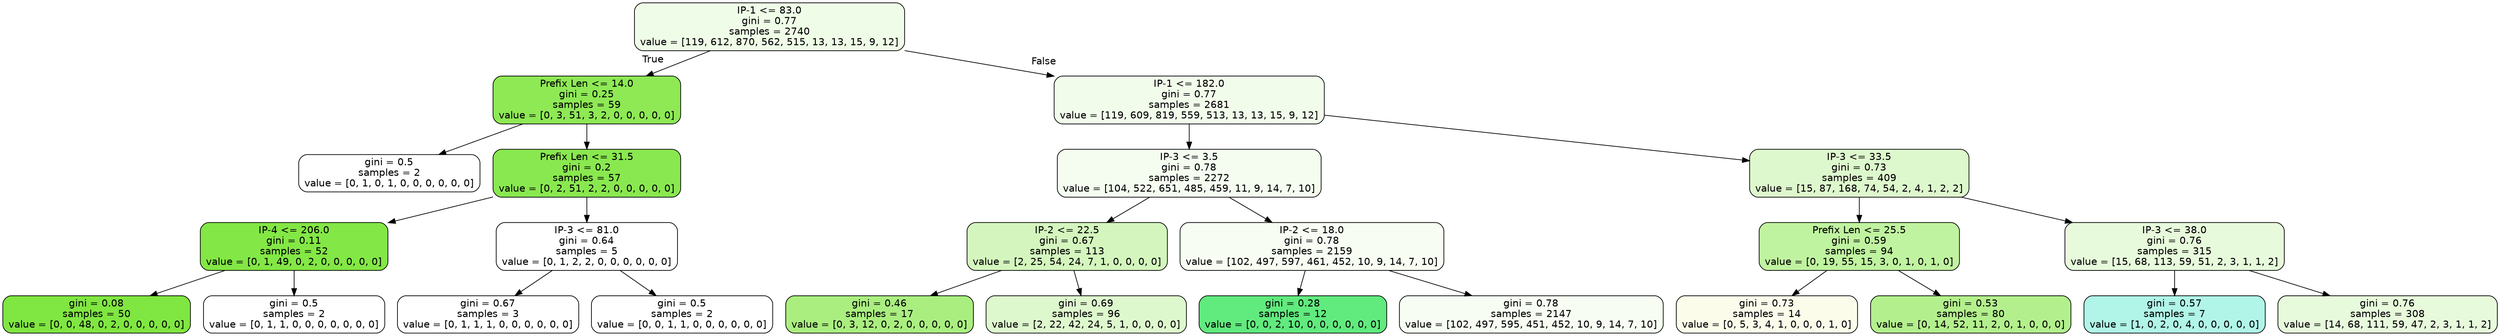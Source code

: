 digraph Tree {
node [shape=box, style="filled, rounded", color="black", fontname=helvetica] ;
edge [fontname=helvetica] ;
0 [label="IP-1 <= 83.0\ngini = 0.77\nsamples = 2740\nvalue = [119, 612, 870, 562, 515, 13, 13, 15, 9, 12]", fillcolor="#effce7"] ;
1 [label="Prefix Len <= 14.0\ngini = 0.25\nsamples = 59\nvalue = [0, 3, 51, 3, 2, 0, 0, 0, 0, 0]", fillcolor="#8ee955"] ;
0 -> 1 [labeldistance=2.5, labelangle=45, headlabel="True"] ;
2 [label="gini = 0.5\nsamples = 2\nvalue = [0, 1, 0, 1, 0, 0, 0, 0, 0, 0]", fillcolor="#ffffff"] ;
1 -> 2 ;
3 [label="Prefix Len <= 31.5\ngini = 0.2\nsamples = 57\nvalue = [0, 2, 51, 2, 2, 0, 0, 0, 0, 0]", fillcolor="#89e84f"] ;
1 -> 3 ;
4 [label="IP-4 <= 206.0\ngini = 0.11\nsamples = 52\nvalue = [0, 1, 49, 0, 2, 0, 0, 0, 0, 0]", fillcolor="#83e745"] ;
3 -> 4 ;
5 [label="gini = 0.08\nsamples = 50\nvalue = [0, 0, 48, 0, 2, 0, 0, 0, 0, 0]", fillcolor="#80e641"] ;
4 -> 5 ;
6 [label="gini = 0.5\nsamples = 2\nvalue = [0, 1, 1, 0, 0, 0, 0, 0, 0, 0]", fillcolor="#ffffff"] ;
4 -> 6 ;
7 [label="IP-3 <= 81.0\ngini = 0.64\nsamples = 5\nvalue = [0, 1, 2, 2, 0, 0, 0, 0, 0, 0]", fillcolor="#ffffff"] ;
3 -> 7 ;
8 [label="gini = 0.67\nsamples = 3\nvalue = [0, 1, 1, 1, 0, 0, 0, 0, 0, 0]", fillcolor="#ffffff"] ;
7 -> 8 ;
9 [label="gini = 0.5\nsamples = 2\nvalue = [0, 0, 1, 1, 0, 0, 0, 0, 0, 0]", fillcolor="#ffffff"] ;
7 -> 9 ;
10 [label="IP-1 <= 182.0\ngini = 0.77\nsamples = 2681\nvalue = [119, 609, 819, 559, 513, 13, 13, 15, 9, 12]", fillcolor="#f2fceb"] ;
0 -> 10 [labeldistance=2.5, labelangle=-45, headlabel="False"] ;
11 [label="IP-3 <= 3.5\ngini = 0.78\nsamples = 2272\nvalue = [104, 522, 651, 485, 459, 11, 9, 14, 7, 10]", fillcolor="#f5fdf0"] ;
10 -> 11 ;
12 [label="IP-2 <= 22.5\ngini = 0.67\nsamples = 113\nvalue = [2, 25, 54, 24, 7, 1, 0, 0, 0, 0]", fillcolor="#d4f6be"] ;
11 -> 12 ;
13 [label="gini = 0.46\nsamples = 17\nvalue = [0, 3, 12, 0, 2, 0, 0, 0, 0, 0]", fillcolor="#aaee80"] ;
12 -> 13 ;
14 [label="gini = 0.69\nsamples = 96\nvalue = [2, 22, 42, 24, 5, 1, 0, 0, 0, 0]", fillcolor="#def8ce"] ;
12 -> 14 ;
15 [label="IP-2 <= 18.0\ngini = 0.78\nsamples = 2159\nvalue = [102, 497, 597, 461, 452, 10, 9, 14, 7, 10]", fillcolor="#f7fdf3"] ;
11 -> 15 ;
16 [label="gini = 0.28\nsamples = 12\nvalue = [0, 0, 2, 10, 0, 0, 0, 0, 0, 0]", fillcolor="#61ea7e"] ;
15 -> 16 ;
17 [label="gini = 0.78\nsamples = 2147\nvalue = [102, 497, 595, 451, 452, 10, 9, 14, 7, 10]", fillcolor="#f7fdf3"] ;
15 -> 17 ;
18 [label="IP-3 <= 33.5\ngini = 0.73\nsamples = 409\nvalue = [15, 87, 168, 74, 54, 2, 4, 1, 2, 2]", fillcolor="#def8cd"] ;
10 -> 18 ;
19 [label="Prefix Len <= 25.5\ngini = 0.59\nsamples = 94\nvalue = [0, 19, 55, 15, 3, 0, 1, 0, 1, 0]", fillcolor="#c0f3a0"] ;
18 -> 19 ;
20 [label="gini = 0.73\nsamples = 14\nvalue = [0, 5, 3, 4, 1, 0, 0, 0, 1, 0]", fillcolor="#fcfceb"] ;
19 -> 20 ;
21 [label="gini = 0.53\nsamples = 80\nvalue = [0, 14, 52, 11, 2, 0, 1, 0, 0, 0]", fillcolor="#b3f08d"] ;
19 -> 21 ;
22 [label="IP-3 <= 38.0\ngini = 0.76\nsamples = 315\nvalue = [15, 68, 113, 59, 51, 2, 3, 1, 1, 2]", fillcolor="#e7fadb"] ;
18 -> 22 ;
23 [label="gini = 0.57\nsamples = 7\nvalue = [1, 0, 2, 0, 4, 0, 0, 0, 0, 0]", fillcolor="#b0f5e8"] ;
22 -> 23 ;
24 [label="gini = 0.76\nsamples = 308\nvalue = [14, 68, 111, 59, 47, 2, 3, 1, 1, 2]", fillcolor="#e7fadc"] ;
22 -> 24 ;
}
